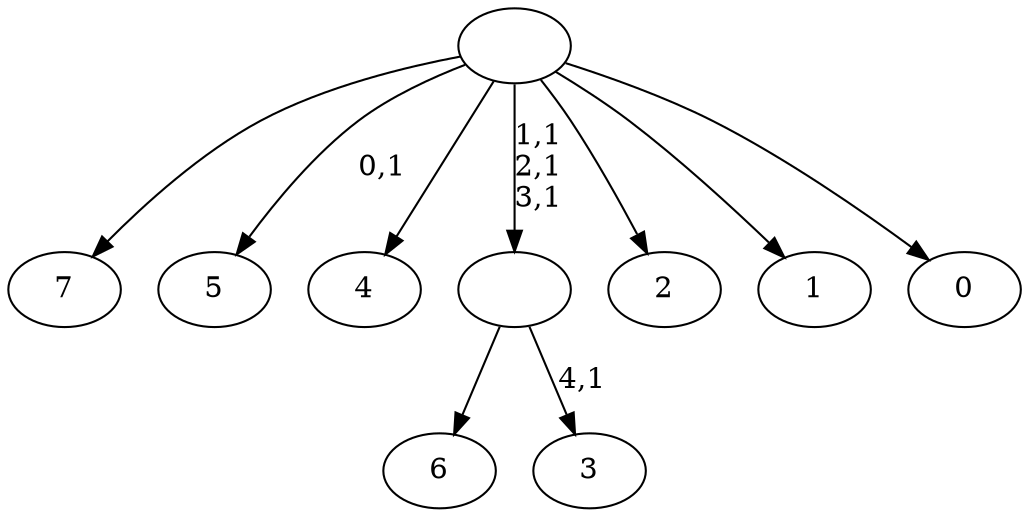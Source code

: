 digraph T {
	13 [label="7"]
	12 [label="6"]
	11 [label="5"]
	9 [label="4"]
	8 [label="3"]
	6 [label=""]
	3 [label="2"]
	2 [label="1"]
	1 [label="0"]
	0 [label=""]
	6 -> 8 [label="4,1"]
	6 -> 12 [label=""]
	0 -> 6 [label="1,1\n2,1\n3,1"]
	0 -> 11 [label="0,1"]
	0 -> 13 [label=""]
	0 -> 9 [label=""]
	0 -> 3 [label=""]
	0 -> 2 [label=""]
	0 -> 1 [label=""]
}
